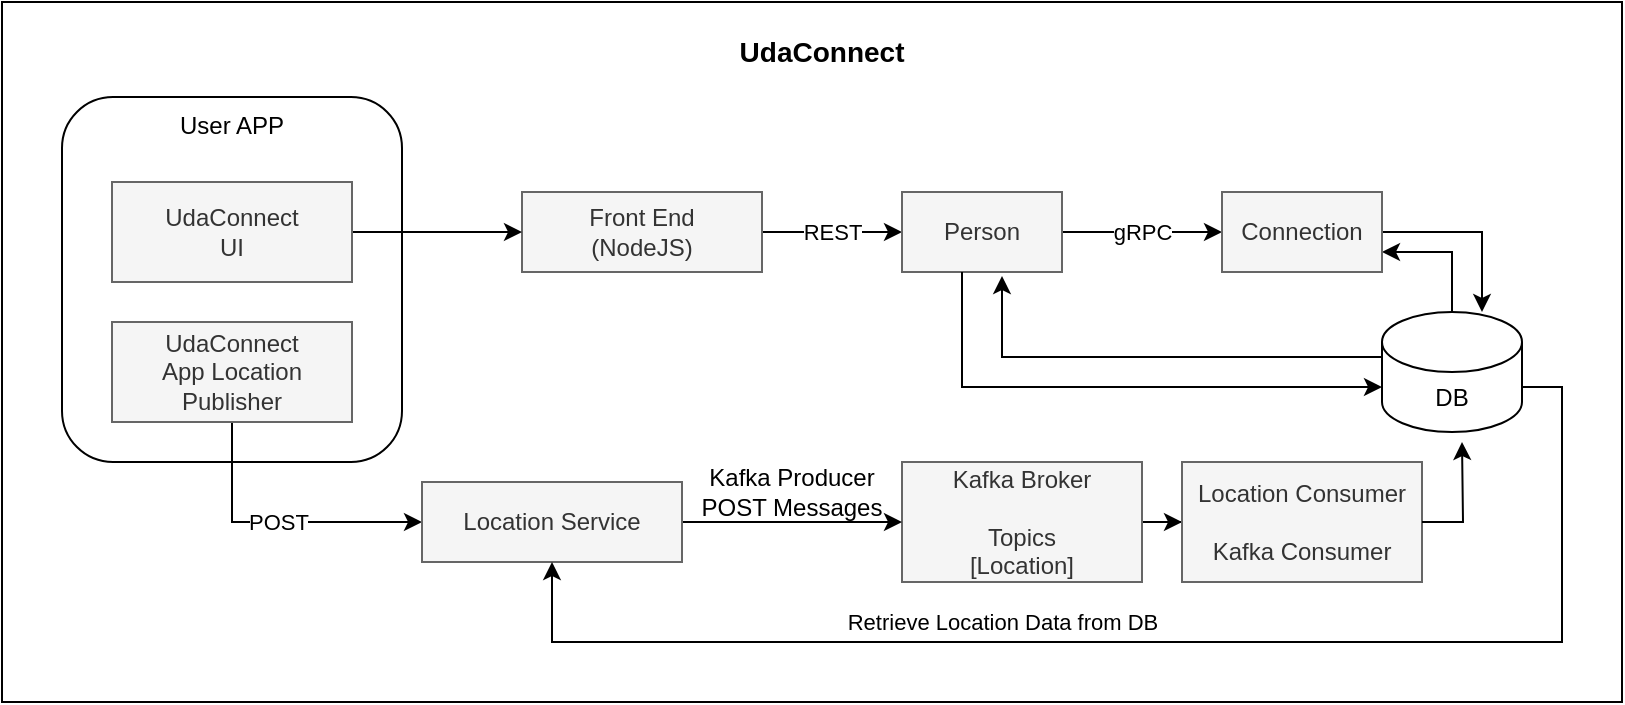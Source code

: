 <mxfile version="22.0.2" type="device" pages="2">
  <diagram id="xwU4HR_hHRo8wgDtijQ9" name="Architecture-Design">
    <mxGraphModel dx="938" dy="581" grid="1" gridSize="10" guides="1" tooltips="1" connect="1" arrows="1" fold="1" page="1" pageScale="1" pageWidth="850" pageHeight="1100" math="0" shadow="0">
      <root>
        <mxCell id="0" />
        <mxCell id="1" parent="0" />
        <mxCell id="YRl5KZix_X-PNUt0Blo5-2" value="" style="rounded=0;whiteSpace=wrap;html=1;glass=0;shadow=0;" parent="1" vertex="1">
          <mxGeometry x="10" y="120" width="810" height="350" as="geometry" />
        </mxCell>
        <mxCell id="YRl5KZix_X-PNUt0Blo5-9" value="REST" style="edgeStyle=orthogonalEdgeStyle;rounded=0;orthogonalLoop=1;jettySize=auto;html=1;exitX=1;exitY=0.5;exitDx=0;exitDy=0;entryX=0;entryY=0.5;entryDx=0;entryDy=0;" parent="1" source="YRl5KZix_X-PNUt0Blo5-4" edge="1" target="xfRyGb6b5oL5eRkgYErq-1">
          <mxGeometry relative="1" as="geometry">
            <mxPoint x="450" y="235" as="targetPoint" />
          </mxGeometry>
        </mxCell>
        <mxCell id="YRl5KZix_X-PNUt0Blo5-4" value="Front End&lt;br&gt;(NodeJS)" style="rounded=0;whiteSpace=wrap;html=1;fillColor=#f5f5f5;strokeColor=#666666;fontColor=#333333;" parent="1" vertex="1">
          <mxGeometry x="270" y="215" width="120" height="40" as="geometry" />
        </mxCell>
        <mxCell id="p5bQS3m7gxHliCcUHLNV-14" style="edgeStyle=orthogonalEdgeStyle;rounded=0;orthogonalLoop=1;jettySize=auto;html=1;entryX=0;entryY=0.5;entryDx=0;entryDy=0;" parent="1" source="YRl5KZix_X-PNUt0Blo5-12" target="p5bQS3m7gxHliCcUHLNV-10" edge="1">
          <mxGeometry relative="1" as="geometry" />
        </mxCell>
        <mxCell id="YRl5KZix_X-PNUt0Blo5-12" value="Kafka Broker&lt;br&gt;&lt;br&gt;Topics &lt;br&gt;[Location]" style="whiteSpace=wrap;html=1;fillColor=#f5f5f5;strokeColor=#666666;fontColor=#333333;rounded=0;" parent="1" vertex="1">
          <mxGeometry x="460" y="350" width="120" height="60" as="geometry" />
        </mxCell>
        <mxCell id="p5bQS3m7gxHliCcUHLNV-3" value="User APP" style="rounded=1;whiteSpace=wrap;html=1;gradientColor=none;imageVerticalAlign=top;horizontal=1;verticalAlign=top;" parent="1" vertex="1">
          <mxGeometry x="40" y="167.5" width="170" height="182.5" as="geometry" />
        </mxCell>
        <mxCell id="YRl5KZix_X-PNUt0Blo5-28" value="UdaConnect" style="text;html=1;strokeColor=none;fillColor=none;align=center;verticalAlign=middle;whiteSpace=wrap;rounded=0;fontStyle=1;fontSize=14;" parent="1" vertex="1">
          <mxGeometry x="380" y="130" width="80" height="30" as="geometry" />
        </mxCell>
        <mxCell id="p5bQS3m7gxHliCcUHLNV-7" value="POST" style="edgeStyle=orthogonalEdgeStyle;rounded=0;orthogonalLoop=1;jettySize=auto;html=1;exitX=0.5;exitY=1;exitDx=0;exitDy=0;entryX=0;entryY=0.5;entryDx=0;entryDy=0;" parent="1" source="p5bQS3m7gxHliCcUHLNV-2" target="p5bQS3m7gxHliCcUHLNV-6" edge="1">
          <mxGeometry relative="1" as="geometry">
            <mxPoint x="220" y="380" as="targetPoint" />
            <mxPoint as="offset" />
          </mxGeometry>
        </mxCell>
        <mxCell id="p5bQS3m7gxHliCcUHLNV-2" value="UdaConnect&lt;br&gt;App Location Publisher" style="rounded=0;whiteSpace=wrap;html=1;fillColor=#f5f5f5;strokeColor=#666666;fontColor=#333333;" parent="1" vertex="1">
          <mxGeometry x="65" y="280" width="120" height="50" as="geometry" />
        </mxCell>
        <mxCell id="p5bQS3m7gxHliCcUHLNV-5" style="edgeStyle=orthogonalEdgeStyle;rounded=0;orthogonalLoop=1;jettySize=auto;html=1;exitX=1;exitY=0.5;exitDx=0;exitDy=0;entryX=0;entryY=0.5;entryDx=0;entryDy=0;" parent="1" source="p5bQS3m7gxHliCcUHLNV-4" target="YRl5KZix_X-PNUt0Blo5-4" edge="1">
          <mxGeometry relative="1" as="geometry" />
        </mxCell>
        <mxCell id="p5bQS3m7gxHliCcUHLNV-4" value="UdaConnect&lt;br&gt;UI" style="rounded=0;whiteSpace=wrap;html=1;fillColor=#f5f5f5;strokeColor=#666666;fontColor=#333333;" parent="1" vertex="1">
          <mxGeometry x="65" y="210" width="120" height="50" as="geometry" />
        </mxCell>
        <mxCell id="p5bQS3m7gxHliCcUHLNV-8" value="&lt;br&gt;" style="edgeStyle=orthogonalEdgeStyle;rounded=0;orthogonalLoop=1;jettySize=auto;html=1;entryX=0;entryY=0.5;entryDx=0;entryDy=0;" parent="1" source="p5bQS3m7gxHliCcUHLNV-6" target="YRl5KZix_X-PNUt0Blo5-12" edge="1">
          <mxGeometry relative="1" as="geometry" />
        </mxCell>
        <mxCell id="p5bQS3m7gxHliCcUHLNV-6" value="Location Service" style="whiteSpace=wrap;html=1;fillColor=#f5f5f5;strokeColor=#666666;fontColor=#333333;rounded=0;verticalAlign=middle;" parent="1" vertex="1">
          <mxGeometry x="220" y="360" width="130" height="40" as="geometry" />
        </mxCell>
        <mxCell id="xfRyGb6b5oL5eRkgYErq-18" value="Retrieve Location Data from DB" style="edgeStyle=orthogonalEdgeStyle;rounded=0;orthogonalLoop=1;jettySize=auto;html=1;exitX=1;exitY=0;exitDx=0;exitDy=37.5;exitPerimeter=0;entryX=0.5;entryY=1;entryDx=0;entryDy=0;" edge="1" parent="1" source="p5bQS3m7gxHliCcUHLNV-9" target="p5bQS3m7gxHliCcUHLNV-6">
          <mxGeometry x="0.235" y="-10" relative="1" as="geometry">
            <Array as="points">
              <mxPoint x="790" y="313" />
              <mxPoint x="790" y="440" />
              <mxPoint x="285" y="440" />
            </Array>
            <mxPoint as="offset" />
          </mxGeometry>
        </mxCell>
        <mxCell id="xfRyGb6b5oL5eRkgYErq-21" style="edgeStyle=orthogonalEdgeStyle;rounded=0;orthogonalLoop=1;jettySize=auto;html=1;exitX=0.5;exitY=0;exitDx=0;exitDy=0;exitPerimeter=0;entryX=1;entryY=0.75;entryDx=0;entryDy=0;" edge="1" parent="1" source="p5bQS3m7gxHliCcUHLNV-9" target="xfRyGb6b5oL5eRkgYErq-5">
          <mxGeometry relative="1" as="geometry" />
        </mxCell>
        <mxCell id="p5bQS3m7gxHliCcUHLNV-9" value="DB" style="shape=cylinder3;whiteSpace=wrap;html=1;boundedLbl=1;backgroundOutline=1;size=15;" parent="1" vertex="1">
          <mxGeometry x="700" y="275" width="70" height="60" as="geometry" />
        </mxCell>
        <mxCell id="p5bQS3m7gxHliCcUHLNV-10" value="Location Consumer&lt;br&gt;&lt;br&gt;Kafka Consumer" style="whiteSpace=wrap;html=1;fillColor=#f5f5f5;strokeColor=#666666;fontColor=#333333;rounded=0;" parent="1" vertex="1">
          <mxGeometry x="600" y="350" width="120" height="60" as="geometry" />
        </mxCell>
        <mxCell id="p5bQS3m7gxHliCcUHLNV-13" style="edgeStyle=orthogonalEdgeStyle;rounded=0;orthogonalLoop=1;jettySize=auto;html=1;exitX=1;exitY=0.5;exitDx=0;exitDy=0;" parent="1" source="p5bQS3m7gxHliCcUHLNV-10" edge="1">
          <mxGeometry relative="1" as="geometry">
            <mxPoint x="740" y="340" as="targetPoint" />
          </mxGeometry>
        </mxCell>
        <mxCell id="xfRyGb6b5oL5eRkgYErq-6" value="gRPC" style="edgeStyle=orthogonalEdgeStyle;rounded=0;orthogonalLoop=1;jettySize=auto;html=1;exitX=1;exitY=0.5;exitDx=0;exitDy=0;entryX=0;entryY=0.5;entryDx=0;entryDy=0;" edge="1" parent="1" source="xfRyGb6b5oL5eRkgYErq-1" target="xfRyGb6b5oL5eRkgYErq-5">
          <mxGeometry relative="1" as="geometry" />
        </mxCell>
        <mxCell id="xfRyGb6b5oL5eRkgYErq-1" value="Person" style="rounded=0;whiteSpace=wrap;html=1;fillColor=#f5f5f5;strokeColor=#666666;fontColor=#333333;" vertex="1" parent="1">
          <mxGeometry x="460" y="215" width="80" height="40" as="geometry" />
        </mxCell>
        <mxCell id="xfRyGb6b5oL5eRkgYErq-7" style="edgeStyle=orthogonalEdgeStyle;rounded=0;orthogonalLoop=1;jettySize=auto;html=1;exitX=1;exitY=0.5;exitDx=0;exitDy=0;" edge="1" parent="1" source="xfRyGb6b5oL5eRkgYErq-5" target="p5bQS3m7gxHliCcUHLNV-9">
          <mxGeometry relative="1" as="geometry">
            <Array as="points">
              <mxPoint x="750" y="235" />
            </Array>
          </mxGeometry>
        </mxCell>
        <mxCell id="xfRyGb6b5oL5eRkgYErq-5" value="Connection" style="rounded=0;whiteSpace=wrap;html=1;fillColor=#f5f5f5;strokeColor=#666666;fontColor=#333333;" vertex="1" parent="1">
          <mxGeometry x="620" y="215" width="80" height="40" as="geometry" />
        </mxCell>
        <mxCell id="xfRyGb6b5oL5eRkgYErq-9" style="edgeStyle=orthogonalEdgeStyle;rounded=0;orthogonalLoop=1;jettySize=auto;html=1;entryX=0;entryY=0;entryDx=0;entryDy=37.5;entryPerimeter=0;strokeColor=default;" edge="1" parent="1" source="xfRyGb6b5oL5eRkgYErq-1" target="p5bQS3m7gxHliCcUHLNV-9">
          <mxGeometry relative="1" as="geometry">
            <Array as="points">
              <mxPoint x="490" y="313" />
            </Array>
          </mxGeometry>
        </mxCell>
        <mxCell id="xfRyGb6b5oL5eRkgYErq-12" style="edgeStyle=orthogonalEdgeStyle;rounded=0;orthogonalLoop=1;jettySize=auto;html=1;exitX=0;exitY=0;exitDx=0;exitDy=22.5;exitPerimeter=0;entryX=0.625;entryY=1.05;entryDx=0;entryDy=0;entryPerimeter=0;" edge="1" parent="1" source="p5bQS3m7gxHliCcUHLNV-9" target="xfRyGb6b5oL5eRkgYErq-1">
          <mxGeometry relative="1" as="geometry" />
        </mxCell>
        <mxCell id="xfRyGb6b5oL5eRkgYErq-23" value="Kafka Producer POST Messages" style="text;html=1;strokeColor=none;fillColor=none;align=center;verticalAlign=middle;whiteSpace=wrap;rounded=0;" vertex="1" parent="1">
          <mxGeometry x="350" y="350" width="110" height="30" as="geometry" />
        </mxCell>
      </root>
    </mxGraphModel>
  </diagram>
  <diagram name="DependencyDiagram" id="zkCOottchpnAbL-2k-eb">
    <mxGraphModel dx="971" dy="660" grid="1" gridSize="10" guides="1" tooltips="1" connect="1" arrows="1" fold="1" page="1" pageScale="1" pageWidth="850" pageHeight="1100" math="0" shadow="0">
      <root>
        <mxCell id="0" />
        <mxCell id="1" parent="0" />
        <mxCell id="PUgC1foxEc2--b-FexyI-1" value="App" style="ellipse;whiteSpace=wrap;html=1;" parent="1" vertex="1">
          <mxGeometry x="80" y="340" width="120" height="80" as="geometry" />
        </mxCell>
        <mxCell id="PUgC1foxEc2--b-FexyI-4" style="rounded=0;orthogonalLoop=1;jettySize=auto;html=1;exitX=0;exitY=1;exitDx=0;exitDy=0;entryX=1;entryY=0;entryDx=0;entryDy=0;" parent="1" source="PUgC1foxEc2--b-FexyI-2" target="PUgC1foxEc2--b-FexyI-1" edge="1">
          <mxGeometry relative="1" as="geometry" />
        </mxCell>
        <mxCell id="PUgC1foxEc2--b-FexyI-2" value="Persons&lt;br&gt;Component" style="ellipse;whiteSpace=wrap;html=1;" parent="1" vertex="1">
          <mxGeometry x="241" y="190" width="120" height="80" as="geometry" />
        </mxCell>
        <mxCell id="PUgC1foxEc2--b-FexyI-13" style="edgeStyle=none;rounded=0;orthogonalLoop=1;jettySize=auto;html=1;exitX=0;exitY=0.5;exitDx=0;exitDy=0;" parent="1" source="PUgC1foxEc2--b-FexyI-10" target="PUgC1foxEc2--b-FexyI-2" edge="1">
          <mxGeometry relative="1" as="geometry" />
        </mxCell>
        <mxCell id="IKuMaroDXutZ3m4XPbmI-3" style="edgeStyle=none;rounded=0;orthogonalLoop=1;jettySize=auto;html=1;exitX=0;exitY=0;exitDx=0;exitDy=0;entryX=0.97;entryY=0.625;entryDx=0;entryDy=0;entryPerimeter=0;" parent="1" source="PUgC1foxEc2--b-FexyI-10" target="IKuMaroDXutZ3m4XPbmI-1" edge="1">
          <mxGeometry relative="1" as="geometry" />
        </mxCell>
        <mxCell id="PUgC1foxEc2--b-FexyI-10" value="Persons" style="ellipse;whiteSpace=wrap;html=1;" parent="1" vertex="1">
          <mxGeometry x="460" y="130" width="100" height="80" as="geometry" />
        </mxCell>
        <mxCell id="IKuMaroDXutZ3m4XPbmI-2" style="edgeStyle=none;rounded=0;orthogonalLoop=1;jettySize=auto;html=1;exitX=0.5;exitY=1;exitDx=0;exitDy=0;entryX=0.5;entryY=0;entryDx=0;entryDy=0;" parent="1" source="IKuMaroDXutZ3m4XPbmI-1" target="PUgC1foxEc2--b-FexyI-2" edge="1">
          <mxGeometry relative="1" as="geometry" />
        </mxCell>
        <mxCell id="IKuMaroDXutZ3m4XPbmI-1" value="Connection&lt;br&gt;Component" style="ellipse;whiteSpace=wrap;html=1;" parent="1" vertex="1">
          <mxGeometry x="290" y="50" width="100" height="80" as="geometry" />
        </mxCell>
        <mxCell id="IKuMaroDXutZ3m4XPbmI-5" style="edgeStyle=none;rounded=0;orthogonalLoop=1;jettySize=auto;html=1;entryX=1;entryY=0.5;entryDx=0;entryDy=0;" parent="1" source="IKuMaroDXutZ3m4XPbmI-4" target="PUgC1foxEc2--b-FexyI-10" edge="1">
          <mxGeometry relative="1" as="geometry" />
        </mxCell>
        <mxCell id="IKuMaroDXutZ3m4XPbmI-7" style="edgeStyle=none;rounded=0;orthogonalLoop=1;jettySize=auto;html=1;" parent="1" source="IKuMaroDXutZ3m4XPbmI-4" target="IKuMaroDXutZ3m4XPbmI-6" edge="1">
          <mxGeometry relative="1" as="geometry" />
        </mxCell>
        <mxCell id="IKuMaroDXutZ3m4XPbmI-4" value="Connection&lt;br&gt;Service" style="ellipse;whiteSpace=wrap;html=1;" parent="1" vertex="1">
          <mxGeometry x="630" y="130" width="100" height="80" as="geometry" />
        </mxCell>
        <mxCell id="IKuMaroDXutZ3m4XPbmI-6" value="Location&lt;br&gt;Service" style="ellipse;whiteSpace=wrap;html=1;" parent="1" vertex="1">
          <mxGeometry x="660" y="250" width="100" height="80" as="geometry" />
        </mxCell>
      </root>
    </mxGraphModel>
  </diagram>
</mxfile>
